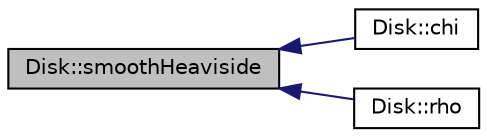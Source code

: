 digraph "Disk::smoothHeaviside"
{
  edge [fontname="Helvetica",fontsize="10",labelfontname="Helvetica",labelfontsize="10"];
  node [fontname="Helvetica",fontsize="10",shape=record];
  rankdir="LR";
  Node1 [label="Disk::smoothHeaviside",height=0.2,width=0.4,color="black", fillcolor="grey75", style="filled", fontcolor="black"];
  Node1 -> Node2 [dir="back",color="midnightblue",fontsize="10",style="solid",fontname="Helvetica"];
  Node2 [label="Disk::chi",height=0.2,width=0.4,color="black", fillcolor="white", style="filled",URL="$class_disk.html#afccc38b335adb2268cc7955da02da0f2"];
  Node1 -> Node3 [dir="back",color="midnightblue",fontsize="10",style="solid",fontname="Helvetica"];
  Node3 [label="Disk::rho",height=0.2,width=0.4,color="black", fillcolor="white", style="filled",URL="$class_disk.html#a55ef38503419802fe0b8feea43a3f215"];
}
